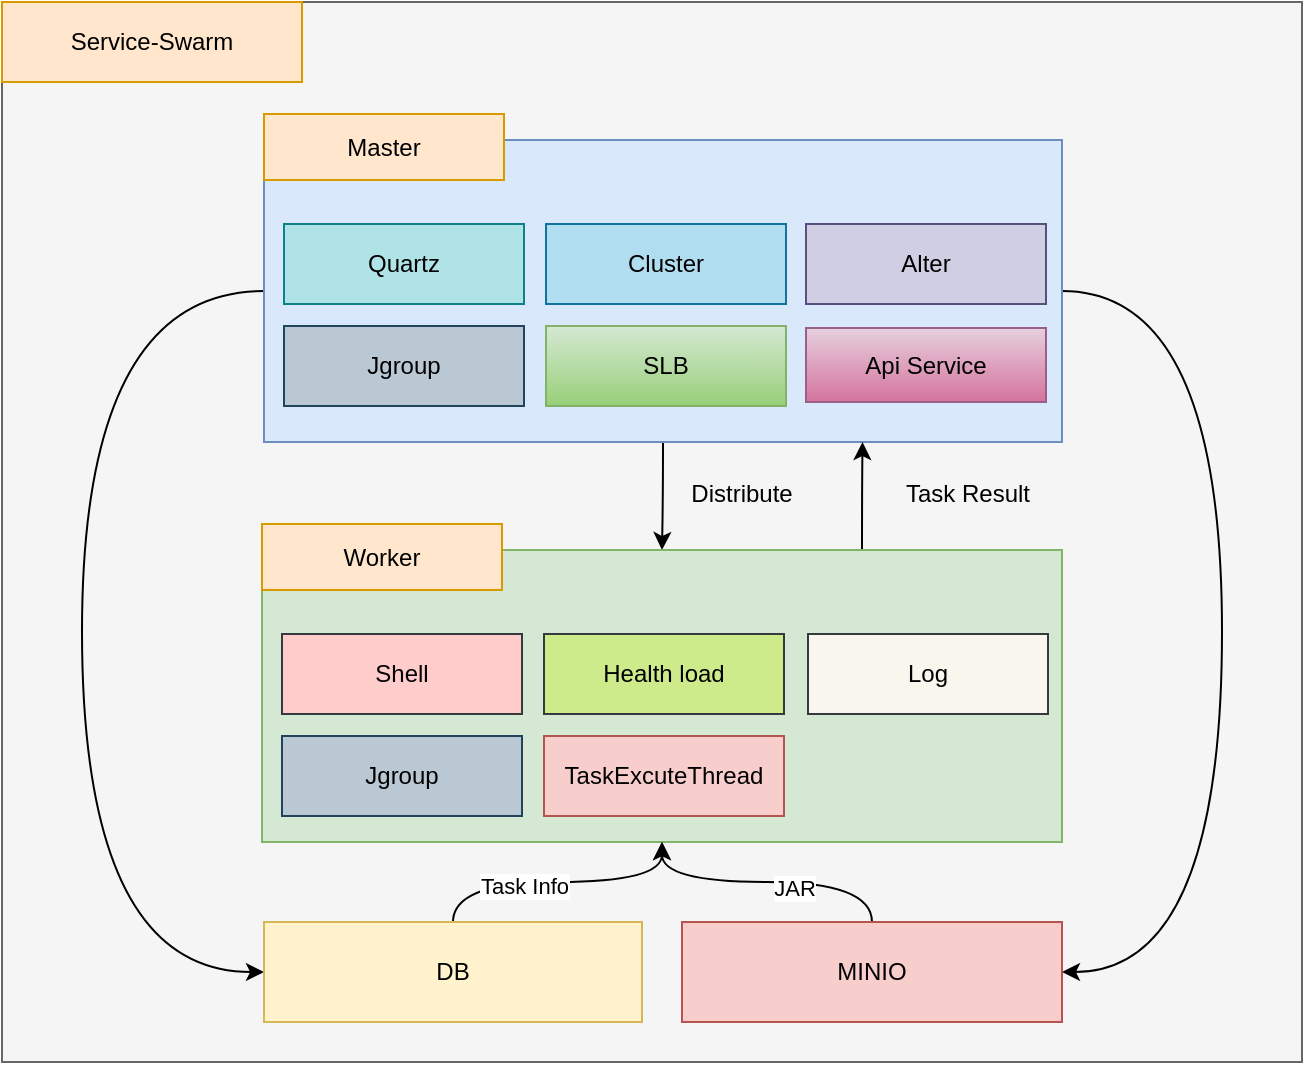 <mxfile version="20.1.4" type="github">
  <diagram name="Page-1" id="13e1069c-82ec-6db2-03f1-153e76fe0fe0">
    <mxGraphModel dx="1422" dy="794" grid="1" gridSize="10" guides="1" tooltips="1" connect="1" arrows="1" fold="1" page="1" pageScale="1" pageWidth="1100" pageHeight="850" background="none" math="0" shadow="0">
      <root>
        <mxCell id="0" />
        <mxCell id="1" parent="0" />
        <mxCell id="eJHOBPboKYak7ptRCJvK-40" value="" style="rounded=0;whiteSpace=wrap;html=1;fillColor=#f5f5f5;strokeColor=#666666;fontColor=#333333;" vertex="1" parent="1">
          <mxGeometry x="190" y="180" width="650" height="530" as="geometry" />
        </mxCell>
        <mxCell id="eJHOBPboKYak7ptRCJvK-29" style="edgeStyle=orthogonalEdgeStyle;curved=1;rounded=0;orthogonalLoop=1;jettySize=auto;html=1;exitX=0.5;exitY=1;exitDx=0;exitDy=0;entryX=0.5;entryY=0;entryDx=0;entryDy=0;" edge="1" parent="1" source="eJHOBPboKYak7ptRCJvK-2" target="eJHOBPboKYak7ptRCJvK-13">
          <mxGeometry relative="1" as="geometry" />
        </mxCell>
        <mxCell id="eJHOBPboKYak7ptRCJvK-36" style="edgeStyle=orthogonalEdgeStyle;curved=1;rounded=0;orthogonalLoop=1;jettySize=auto;html=1;exitX=0;exitY=0.5;exitDx=0;exitDy=0;entryX=0;entryY=0.5;entryDx=0;entryDy=0;" edge="1" parent="1" source="eJHOBPboKYak7ptRCJvK-2" target="eJHOBPboKYak7ptRCJvK-27">
          <mxGeometry relative="1" as="geometry">
            <Array as="points">
              <mxPoint x="230" y="325" />
              <mxPoint x="230" y="665" />
            </Array>
          </mxGeometry>
        </mxCell>
        <mxCell id="eJHOBPboKYak7ptRCJvK-37" style="edgeStyle=orthogonalEdgeStyle;curved=1;rounded=0;orthogonalLoop=1;jettySize=auto;html=1;exitX=1;exitY=0.5;exitDx=0;exitDy=0;entryX=1;entryY=0.5;entryDx=0;entryDy=0;" edge="1" parent="1" source="eJHOBPboKYak7ptRCJvK-2" target="eJHOBPboKYak7ptRCJvK-28">
          <mxGeometry relative="1" as="geometry">
            <Array as="points">
              <mxPoint x="800" y="325" />
              <mxPoint x="800" y="665" />
            </Array>
          </mxGeometry>
        </mxCell>
        <mxCell id="eJHOBPboKYak7ptRCJvK-2" value="" style="rounded=0;whiteSpace=wrap;html=1;fillColor=#dae8fc;strokeColor=#6c8ebf;" vertex="1" parent="1">
          <mxGeometry x="321" y="249" width="399" height="151" as="geometry" />
        </mxCell>
        <mxCell id="eJHOBPboKYak7ptRCJvK-1" value="Api Service" style="rounded=0;whiteSpace=wrap;html=1;fillColor=#e6d0de;gradientColor=#d5739d;strokeColor=#996185;" vertex="1" parent="1">
          <mxGeometry x="592" y="343" width="120" height="37" as="geometry" />
        </mxCell>
        <mxCell id="eJHOBPboKYak7ptRCJvK-7" value="Quartz" style="rounded=0;whiteSpace=wrap;html=1;fillColor=#b0e3e6;strokeColor=#0e8088;" vertex="1" parent="1">
          <mxGeometry x="331" y="291" width="120" height="40" as="geometry" />
        </mxCell>
        <mxCell id="eJHOBPboKYak7ptRCJvK-8" value="Jgroup" style="rounded=0;whiteSpace=wrap;html=1;fillColor=#bac8d3;strokeColor=#23445d;" vertex="1" parent="1">
          <mxGeometry x="331" y="342" width="120" height="40" as="geometry" />
        </mxCell>
        <mxCell id="eJHOBPboKYak7ptRCJvK-9" value="SLB" style="rounded=0;whiteSpace=wrap;html=1;fillColor=#d5e8d4;gradientColor=#97d077;strokeColor=#82b366;" vertex="1" parent="1">
          <mxGeometry x="462" y="342" width="120" height="40" as="geometry" />
        </mxCell>
        <mxCell id="eJHOBPboKYak7ptRCJvK-10" value="Cluster" style="rounded=0;whiteSpace=wrap;html=1;fillColor=#b1ddf0;strokeColor=#10739e;" vertex="1" parent="1">
          <mxGeometry x="462" y="291" width="120" height="40" as="geometry" />
        </mxCell>
        <mxCell id="eJHOBPboKYak7ptRCJvK-11" value="Alter" style="rounded=0;whiteSpace=wrap;html=1;fillColor=#d0cee2;strokeColor=#56517e;" vertex="1" parent="1">
          <mxGeometry x="592" y="291" width="120" height="40" as="geometry" />
        </mxCell>
        <mxCell id="eJHOBPboKYak7ptRCJvK-12" value="Master" style="rounded=0;whiteSpace=wrap;html=1;fillColor=#ffe6cc;strokeColor=#d79b00;" vertex="1" parent="1">
          <mxGeometry x="321" y="236" width="120" height="33" as="geometry" />
        </mxCell>
        <mxCell id="eJHOBPboKYak7ptRCJvK-38" style="edgeStyle=orthogonalEdgeStyle;curved=1;rounded=0;orthogonalLoop=1;jettySize=auto;html=1;exitX=0.75;exitY=0;exitDx=0;exitDy=0;entryX=0.75;entryY=1;entryDx=0;entryDy=0;" edge="1" parent="1" source="eJHOBPboKYak7ptRCJvK-13" target="eJHOBPboKYak7ptRCJvK-2">
          <mxGeometry relative="1" as="geometry" />
        </mxCell>
        <mxCell id="eJHOBPboKYak7ptRCJvK-13" value="" style="rounded=0;whiteSpace=wrap;html=1;fillColor=#d5e8d4;strokeColor=#82b366;" vertex="1" parent="1">
          <mxGeometry x="320" y="454" width="400" height="146" as="geometry" />
        </mxCell>
        <mxCell id="eJHOBPboKYak7ptRCJvK-14" value="Shell" style="rounded=0;whiteSpace=wrap;html=1;fillColor=#ffcccc;strokeColor=#36393d;" vertex="1" parent="1">
          <mxGeometry x="330" y="496" width="120" height="40" as="geometry" />
        </mxCell>
        <mxCell id="eJHOBPboKYak7ptRCJvK-15" value="Jgroup" style="rounded=0;whiteSpace=wrap;html=1;fillColor=#bac8d3;strokeColor=#23445d;" vertex="1" parent="1">
          <mxGeometry x="330" y="547" width="120" height="40" as="geometry" />
        </mxCell>
        <mxCell id="eJHOBPboKYak7ptRCJvK-16" value="TaskExcuteThread" style="rounded=0;whiteSpace=wrap;html=1;fillColor=#f8cecc;strokeColor=#b85450;" vertex="1" parent="1">
          <mxGeometry x="461" y="547" width="120" height="40" as="geometry" />
        </mxCell>
        <mxCell id="eJHOBPboKYak7ptRCJvK-17" value="Health load" style="rounded=0;whiteSpace=wrap;html=1;fillColor=#cdeb8b;strokeColor=#36393d;" vertex="1" parent="1">
          <mxGeometry x="461" y="496" width="120" height="40" as="geometry" />
        </mxCell>
        <mxCell id="eJHOBPboKYak7ptRCJvK-19" value="Worker" style="rounded=0;whiteSpace=wrap;html=1;fillColor=#ffe6cc;strokeColor=#d79b00;" vertex="1" parent="1">
          <mxGeometry x="320" y="441" width="120" height="33" as="geometry" />
        </mxCell>
        <mxCell id="eJHOBPboKYak7ptRCJvK-33" style="edgeStyle=orthogonalEdgeStyle;curved=1;rounded=0;orthogonalLoop=1;jettySize=auto;html=1;exitX=0.5;exitY=0;exitDx=0;exitDy=0;" edge="1" parent="1" source="eJHOBPboKYak7ptRCJvK-27" target="eJHOBPboKYak7ptRCJvK-13">
          <mxGeometry relative="1" as="geometry" />
        </mxCell>
        <mxCell id="eJHOBPboKYak7ptRCJvK-34" value="Task Info" style="edgeLabel;html=1;align=center;verticalAlign=middle;resizable=0;points=[];" vertex="1" connectable="0" parent="eJHOBPboKYak7ptRCJvK-33">
          <mxGeometry x="-0.246" y="-2" relative="1" as="geometry">
            <mxPoint x="1" as="offset" />
          </mxGeometry>
        </mxCell>
        <mxCell id="eJHOBPboKYak7ptRCJvK-27" value="DB" style="rounded=0;whiteSpace=wrap;html=1;fillColor=#fff2cc;strokeColor=#d6b656;" vertex="1" parent="1">
          <mxGeometry x="321" y="640" width="189" height="50" as="geometry" />
        </mxCell>
        <mxCell id="eJHOBPboKYak7ptRCJvK-31" style="edgeStyle=orthogonalEdgeStyle;curved=1;rounded=0;orthogonalLoop=1;jettySize=auto;html=1;exitX=0.5;exitY=0;exitDx=0;exitDy=0;" edge="1" parent="1" source="eJHOBPboKYak7ptRCJvK-28" target="eJHOBPboKYak7ptRCJvK-13">
          <mxGeometry relative="1" as="geometry" />
        </mxCell>
        <mxCell id="eJHOBPboKYak7ptRCJvK-32" value="JAR" style="edgeLabel;html=1;align=center;verticalAlign=middle;resizable=0;points=[];" vertex="1" connectable="0" parent="eJHOBPboKYak7ptRCJvK-31">
          <mxGeometry x="-0.186" y="3" relative="1" as="geometry">
            <mxPoint as="offset" />
          </mxGeometry>
        </mxCell>
        <mxCell id="eJHOBPboKYak7ptRCJvK-28" value="MINIO" style="rounded=0;whiteSpace=wrap;html=1;fillColor=#f8cecc;strokeColor=#b85450;" vertex="1" parent="1">
          <mxGeometry x="530" y="640" width="190" height="50" as="geometry" />
        </mxCell>
        <mxCell id="eJHOBPboKYak7ptRCJvK-30" value="Distribute" style="text;html=1;strokeColor=none;fillColor=none;align=center;verticalAlign=middle;whiteSpace=wrap;rounded=0;" vertex="1" parent="1">
          <mxGeometry x="530" y="411" width="60" height="30" as="geometry" />
        </mxCell>
        <mxCell id="eJHOBPboKYak7ptRCJvK-35" value="Log" style="rounded=0;whiteSpace=wrap;html=1;fillColor=#f9f7ed;strokeColor=#36393d;" vertex="1" parent="1">
          <mxGeometry x="593" y="496" width="120" height="40" as="geometry" />
        </mxCell>
        <mxCell id="eJHOBPboKYak7ptRCJvK-39" value="Task Result" style="text;html=1;strokeColor=none;fillColor=none;align=center;verticalAlign=middle;whiteSpace=wrap;rounded=0;" vertex="1" parent="1">
          <mxGeometry x="633" y="411" width="80" height="30" as="geometry" />
        </mxCell>
        <mxCell id="eJHOBPboKYak7ptRCJvK-41" value="Service-Swarm" style="rounded=0;whiteSpace=wrap;html=1;fillColor=#ffe6cc;strokeColor=#d79b00;" vertex="1" parent="1">
          <mxGeometry x="190" y="180" width="150" height="40" as="geometry" />
        </mxCell>
      </root>
    </mxGraphModel>
  </diagram>
</mxfile>
